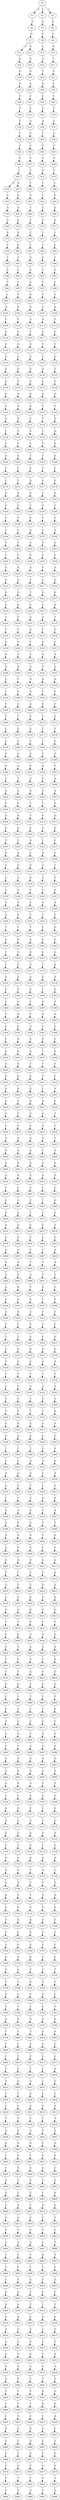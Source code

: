 strict digraph  {
	S0 -> S1 [ label = A ];
	S0 -> S2 [ label = T ];
	S0 -> S3 [ label = C ];
	S1 -> S4 [ label = T ];
	S2 -> S5 [ label = G ];
	S3 -> S6 [ label = G ];
	S4 -> S7 [ label = G ];
	S5 -> S8 [ label = G ];
	S6 -> S9 [ label = C ];
	S7 -> S10 [ label = C ];
	S7 -> S11 [ label = A ];
	S8 -> S12 [ label = C ];
	S9 -> S13 [ label = G ];
	S10 -> S14 [ label = A ];
	S11 -> S15 [ label = G ];
	S12 -> S16 [ label = A ];
	S13 -> S17 [ label = C ];
	S14 -> S18 [ label = G ];
	S15 -> S19 [ label = G ];
	S16 -> S20 [ label = T ];
	S17 -> S21 [ label = G ];
	S18 -> S22 [ label = A ];
	S19 -> S23 [ label = A ];
	S20 -> S24 [ label = A ];
	S21 -> S25 [ label = C ];
	S22 -> S26 [ label = T ];
	S23 -> S27 [ label = T ];
	S24 -> S28 [ label = C ];
	S25 -> S29 [ label = T ];
	S26 -> S30 [ label = T ];
	S27 -> S31 [ label = C ];
	S28 -> S32 [ label = G ];
	S29 -> S33 [ label = T ];
	S30 -> S34 [ label = T ];
	S31 -> S35 [ label = A ];
	S32 -> S36 [ label = A ];
	S33 -> S37 [ label = C ];
	S34 -> S38 [ label = T ];
	S35 -> S39 [ label = C ];
	S36 -> S40 [ label = T ];
	S37 -> S41 [ label = C ];
	S38 -> S42 [ label = C ];
	S39 -> S43 [ label = C ];
	S40 -> S44 [ label = T ];
	S41 -> S45 [ label = T ];
	S42 -> S46 [ label = G ];
	S43 -> S47 [ label = A ];
	S44 -> S48 [ label = G ];
	S45 -> S49 [ label = T ];
	S46 -> S50 [ label = T ];
	S47 -> S51 [ label = T ];
	S48 -> S52 [ label = A ];
	S49 -> S53 [ label = T ];
	S50 -> S54 [ label = G ];
	S50 -> S55 [ label = A ];
	S51 -> S56 [ label = T ];
	S52 -> S57 [ label = C ];
	S53 -> S58 [ label = C ];
	S54 -> S59 [ label = A ];
	S55 -> S60 [ label = A ];
	S56 -> S61 [ label = G ];
	S57 -> S62 [ label = C ];
	S58 -> S63 [ label = C ];
	S59 -> S64 [ label = A ];
	S60 -> S65 [ label = A ];
	S61 -> S66 [ label = T ];
	S62 -> S67 [ label = G ];
	S63 -> S68 [ label = G ];
	S64 -> S69 [ label = A ];
	S65 -> S70 [ label = A ];
	S66 -> S71 [ label = T ];
	S67 -> S72 [ label = A ];
	S68 -> S73 [ label = A ];
	S69 -> S74 [ label = A ];
	S70 -> S75 [ label = A ];
	S71 -> S76 [ label = C ];
	S72 -> S77 [ label = T ];
	S73 -> S78 [ label = T ];
	S74 -> S79 [ label = C ];
	S75 -> S80 [ label = C ];
	S76 -> S81 [ label = T ];
	S77 -> S82 [ label = T ];
	S78 -> S83 [ label = C ];
	S79 -> S84 [ label = C ];
	S80 -> S85 [ label = C ];
	S81 -> S86 [ label = G ];
	S82 -> S87 [ label = G ];
	S83 -> S88 [ label = C ];
	S84 -> S89 [ label = C ];
	S85 -> S90 [ label = C ];
	S86 -> S91 [ label = G ];
	S87 -> S92 [ label = T ];
	S88 -> S93 [ label = G ];
	S89 -> S94 [ label = T ];
	S90 -> S95 [ label = T ];
	S91 -> S96 [ label = A ];
	S92 -> S97 [ label = T ];
	S93 -> S98 [ label = C ];
	S94 -> S99 [ label = C ];
	S95 -> S100 [ label = T ];
	S96 -> S101 [ label = G ];
	S97 -> S102 [ label = T ];
	S98 -> S103 [ label = C ];
	S99 -> S104 [ label = A ];
	S100 -> S105 [ label = A ];
	S101 -> S106 [ label = G ];
	S102 -> S107 [ label = C ];
	S103 -> S108 [ label = A ];
	S104 -> S109 [ label = C ];
	S105 -> S110 [ label = C ];
	S106 -> S111 [ label = A ];
	S107 -> S112 [ label = A ];
	S108 -> S113 [ label = T ];
	S109 -> S114 [ label = G ];
	S110 -> S115 [ label = G ];
	S111 -> S116 [ label = T ];
	S112 -> S117 [ label = G ];
	S113 -> S118 [ label = C ];
	S114 -> S119 [ label = G ];
	S115 -> S120 [ label = G ];
	S116 -> S121 [ label = G ];
	S117 -> S122 [ label = T ];
	S118 -> S123 [ label = T ];
	S119 -> S124 [ label = G ];
	S120 -> S125 [ label = G ];
	S121 -> S126 [ label = C ];
	S122 -> S127 [ label = T ];
	S123 -> S128 [ label = G ];
	S124 -> S129 [ label = G ];
	S125 -> S130 [ label = G ];
	S126 -> S131 [ label = G ];
	S127 -> S132 [ label = G ];
	S128 -> S133 [ label = T ];
	S129 -> S134 [ label = A ];
	S130 -> S135 [ label = A ];
	S131 -> S136 [ label = A ];
	S132 -> S137 [ label = A ];
	S133 -> S138 [ label = G ];
	S134 -> S139 [ label = A ];
	S135 -> S140 [ label = A ];
	S136 -> S141 [ label = G ];
	S137 -> S142 [ label = A ];
	S138 -> S143 [ label = G ];
	S139 -> S144 [ label = G ];
	S140 -> S145 [ label = G ];
	S141 -> S146 [ label = A ];
	S142 -> S147 [ label = T ];
	S143 -> S148 [ label = T ];
	S144 -> S149 [ label = A ];
	S145 -> S150 [ label = A ];
	S146 -> S151 [ label = C ];
	S147 -> S152 [ label = T ];
	S148 -> S153 [ label = G ];
	S149 -> S154 [ label = C ];
	S150 -> S155 [ label = C ];
	S151 -> S156 [ label = A ];
	S152 -> S157 [ label = C ];
	S153 -> S158 [ label = G ];
	S154 -> S159 [ label = C ];
	S155 -> S160 [ label = C ];
	S156 -> S161 [ label = C ];
	S157 -> S162 [ label = G ];
	S158 -> S163 [ label = A ];
	S159 -> S164 [ label = A ];
	S160 -> S165 [ label = A ];
	S161 -> S166 [ label = T ];
	S162 -> S167 [ label = T ];
	S163 -> S168 [ label = A ];
	S164 -> S169 [ label = T ];
	S165 -> S170 [ label = T ];
	S166 -> S171 [ label = C ];
	S167 -> S172 [ label = C ];
	S168 -> S173 [ label = C ];
	S169 -> S174 [ label = C ];
	S170 -> S175 [ label = T ];
	S171 -> S176 [ label = A ];
	S172 -> S177 [ label = A ];
	S173 -> S178 [ label = C ];
	S174 -> S179 [ label = A ];
	S175 -> S180 [ label = A ];
	S176 -> S181 [ label = A ];
	S177 -> S182 [ label = C ];
	S178 -> S183 [ label = A ];
	S179 -> S184 [ label = C ];
	S180 -> S185 [ label = C ];
	S181 -> S186 [ label = T ];
	S182 -> S187 [ label = A ];
	S183 -> S188 [ label = C ];
	S184 -> S189 [ label = T ];
	S185 -> S190 [ label = T ];
	S186 -> S191 [ label = G ];
	S187 -> S192 [ label = C ];
	S188 -> S193 [ label = C ];
	S189 -> S194 [ label = C ];
	S190 -> S195 [ label = C ];
	S191 -> S196 [ label = G ];
	S192 -> S197 [ label = G ];
	S193 -> S198 [ label = A ];
	S194 -> S199 [ label = T ];
	S195 -> S200 [ label = T ];
	S196 -> S201 [ label = A ];
	S197 -> S202 [ label = T ];
	S198 -> S203 [ label = C ];
	S199 -> S204 [ label = C ];
	S200 -> S205 [ label = C ];
	S201 -> S206 [ label = C ];
	S202 -> S207 [ label = G ];
	S203 -> S208 [ label = C ];
	S204 -> S209 [ label = G ];
	S205 -> S210 [ label = G ];
	S206 -> S211 [ label = G ];
	S207 -> S212 [ label = G ];
	S208 -> S213 [ label = A ];
	S209 -> S214 [ label = A ];
	S210 -> S215 [ label = A ];
	S211 -> S216 [ label = T ];
	S212 -> S217 [ label = A ];
	S213 -> S218 [ label = A ];
	S214 -> S219 [ label = G ];
	S215 -> S220 [ label = G ];
	S216 -> S221 [ label = T ];
	S217 -> S222 [ label = G ];
	S218 -> S223 [ label = G ];
	S219 -> S224 [ label = G ];
	S220 -> S225 [ label = G ];
	S221 -> S226 [ label = C ];
	S222 -> S227 [ label = G ];
	S223 -> S228 [ label = A ];
	S224 -> S229 [ label = T ];
	S225 -> S230 [ label = T ];
	S226 -> S231 [ label = A ];
	S227 -> S232 [ label = A ];
	S228 -> S233 [ label = T ];
	S229 -> S234 [ label = T ];
	S230 -> S235 [ label = T ];
	S231 -> S236 [ label = A ];
	S232 -> S237 [ label = T ];
	S233 -> S238 [ label = G ];
	S234 -> S239 [ label = G ];
	S235 -> S240 [ label = G ];
	S236 -> S241 [ label = C ];
	S237 -> S242 [ label = A ];
	S238 -> S243 [ label = C ];
	S239 -> S244 [ label = A ];
	S240 -> S245 [ label = A ];
	S241 -> S246 [ label = C ];
	S242 -> S247 [ label = A ];
	S243 -> S248 [ label = A ];
	S244 -> S249 [ label = A ];
	S245 -> S250 [ label = A ];
	S246 -> S251 [ label = G ];
	S247 -> S252 [ label = G ];
	S248 -> S253 [ label = G ];
	S249 -> S254 [ label = C ];
	S250 -> S255 [ label = C ];
	S251 -> S256 [ label = G ];
	S252 -> S257 [ label = A ];
	S253 -> S258 [ label = A ];
	S254 -> S259 [ label = C ];
	S255 -> S260 [ label = C ];
	S256 -> S261 [ label = A ];
	S257 -> S262 [ label = T ];
	S258 -> S263 [ label = T ];
	S259 -> S264 [ label = C ];
	S260 -> S265 [ label = C ];
	S261 -> S266 [ label = A ];
	S262 -> S267 [ label = A ];
	S263 -> S268 [ label = T ];
	S264 -> S269 [ label = T ];
	S265 -> S270 [ label = T ];
	S266 -> S271 [ label = G ];
	S267 -> S272 [ label = C ];
	S268 -> S273 [ label = T ];
	S269 -> S274 [ label = C ];
	S270 -> S275 [ label = C ];
	S271 -> S276 [ label = A ];
	S272 -> S277 [ label = T ];
	S273 -> S278 [ label = T ];
	S274 -> S279 [ label = G ];
	S275 -> S280 [ label = G ];
	S276 -> S281 [ label = T ];
	S277 -> S282 [ label = C ];
	S278 -> S283 [ label = C ];
	S279 -> S284 [ label = G ];
	S280 -> S285 [ label = G ];
	S281 -> S286 [ label = A ];
	S282 -> S287 [ label = C ];
	S283 -> S288 [ label = G ];
	S284 -> S289 [ label = A ];
	S285 -> S290 [ label = A ];
	S286 -> S291 [ label = A ];
	S287 -> S292 [ label = A ];
	S288 -> S293 [ label = T ];
	S289 -> S294 [ label = T ];
	S290 -> S295 [ label = T ];
	S291 -> S296 [ label = A ];
	S292 -> S297 [ label = G ];
	S293 -> S298 [ label = A ];
	S294 -> S299 [ label = A ];
	S295 -> S300 [ label = A ];
	S296 -> S301 [ label = G ];
	S297 -> S302 [ label = C ];
	S298 -> S303 [ label = A ];
	S299 -> S304 [ label = C ];
	S300 -> S305 [ label = C ];
	S301 -> S306 [ label = T ];
	S302 -> S307 [ label = T ];
	S303 -> S308 [ label = A ];
	S304 -> S309 [ label = G ];
	S305 -> S310 [ label = A ];
	S306 -> S311 [ label = T ];
	S307 -> S312 [ label = A ];
	S308 -> S313 [ label = A ];
	S309 -> S314 [ label = A ];
	S310 -> S315 [ label = A ];
	S311 -> S316 [ label = C ];
	S312 -> S317 [ label = A ];
	S313 -> S318 [ label = A ];
	S314 -> S319 [ label = T ];
	S315 -> S320 [ label = T ];
	S316 -> S321 [ label = G ];
	S317 -> S322 [ label = C ];
	S318 -> S323 [ label = C ];
	S319 -> S324 [ label = A ];
	S320 -> S325 [ label = A ];
	S321 -> S326 [ label = T ];
	S322 -> S327 [ label = A ];
	S323 -> S328 [ label = T ];
	S324 -> S329 [ label = G ];
	S325 -> S330 [ label = G ];
	S326 -> S331 [ label = G ];
	S327 -> S332 [ label = T ];
	S328 -> S333 [ label = C ];
	S329 -> S334 [ label = A ];
	S330 -> S335 [ label = A ];
	S331 -> S336 [ label = A ];
	S332 -> S337 [ label = A ];
	S333 -> S338 [ label = T ];
	S334 -> S339 [ label = A ];
	S335 -> S340 [ label = A ];
	S336 -> S341 [ label = T ];
	S337 -> S342 [ label = C ];
	S338 -> S343 [ label = G ];
	S339 -> S344 [ label = A ];
	S340 -> S345 [ label = A ];
	S341 -> S346 [ label = C ];
	S342 -> S347 [ label = G ];
	S343 -> S348 [ label = A ];
	S344 -> S349 [ label = A ];
	S345 -> S350 [ label = A ];
	S346 -> S351 [ label = T ];
	S347 -> S352 [ label = C ];
	S348 -> S353 [ label = C ];
	S349 -> S354 [ label = T ];
	S350 -> S355 [ label = T ];
	S351 -> S356 [ label = T ];
	S352 -> S357 [ label = C ];
	S353 -> S358 [ label = G ];
	S354 -> S359 [ label = G ];
	S355 -> S360 [ label = G ];
	S356 -> S361 [ label = A ];
	S357 -> S362 [ label = G ];
	S358 -> S363 [ label = G ];
	S359 -> S364 [ label = T ];
	S360 -> S365 [ label = T ];
	S361 -> S366 [ label = A ];
	S362 -> S367 [ label = G ];
	S363 -> S368 [ label = G ];
	S364 -> S369 [ label = C ];
	S365 -> S370 [ label = G ];
	S366 -> S371 [ label = G ];
	S367 -> S372 [ label = T ];
	S368 -> S373 [ label = A ];
	S369 -> S374 [ label = A ];
	S370 -> S375 [ label = A ];
	S371 -> S376 [ label = G ];
	S372 -> S377 [ label = G ];
	S373 -> S378 [ label = A ];
	S374 -> S379 [ label = A ];
	S375 -> S380 [ label = A ];
	S376 -> S381 [ label = A ];
	S377 -> S382 [ label = C ];
	S378 -> S383 [ label = A ];
	S379 -> S384 [ label = G ];
	S380 -> S385 [ label = G ];
	S381 -> S386 [ label = T ];
	S382 -> S387 [ label = A ];
	S383 -> S388 [ label = G ];
	S384 -> S389 [ label = G ];
	S385 -> S390 [ label = G ];
	S386 -> S391 [ label = C ];
	S387 -> S392 [ label = A ];
	S388 -> S393 [ label = A ];
	S389 -> S394 [ label = C ];
	S390 -> S395 [ label = C ];
	S391 -> S396 [ label = A ];
	S392 -> S397 [ label = C ];
	S393 -> S398 [ label = C ];
	S394 -> S399 [ label = C ];
	S395 -> S400 [ label = A ];
	S396 -> S401 [ label = G ];
	S397 -> S402 [ label = G ];
	S398 -> S403 [ label = C ];
	S399 -> S404 [ label = A ];
	S400 -> S405 [ label = A ];
	S401 -> S406 [ label = A ];
	S402 -> S407 [ label = C ];
	S403 -> S408 [ label = A ];
	S404 -> S409 [ label = A ];
	S405 -> S410 [ label = A ];
	S406 -> S411 [ label = T ];
	S407 -> S412 [ label = T ];
	S408 -> S413 [ label = T ];
	S409 -> S414 [ label = G ];
	S410 -> S415 [ label = G ];
	S411 -> S416 [ label = A ];
	S412 -> S417 [ label = T ];
	S413 -> S418 [ label = C ];
	S414 -> S419 [ label = A ];
	S415 -> S420 [ label = A ];
	S416 -> S421 [ label = G ];
	S417 -> S422 [ label = C ];
	S418 -> S423 [ label = A ];
	S419 -> S424 [ label = T ];
	S420 -> S425 [ label = T ];
	S421 -> S426 [ label = A ];
	S422 -> S427 [ label = A ];
	S423 -> S428 [ label = C ];
	S424 -> S429 [ label = C ];
	S425 -> S430 [ label = T ];
	S426 -> S431 [ label = G ];
	S427 -> S432 [ label = A ];
	S428 -> S433 [ label = T ];
	S429 -> S434 [ label = C ];
	S430 -> S435 [ label = C ];
	S431 -> S436 [ label = A ];
	S432 -> S437 [ label = G ];
	S433 -> S438 [ label = C ];
	S434 -> S439 [ label = A ];
	S435 -> S440 [ label = A ];
	S436 -> S441 [ label = A ];
	S437 -> S442 [ label = A ];
	S438 -> S443 [ label = T ];
	S439 -> S444 [ label = G ];
	S440 -> S445 [ label = G ];
	S441 -> S446 [ label = A ];
	S442 -> S447 [ label = T ];
	S443 -> S448 [ label = T ];
	S444 -> S449 [ label = G ];
	S445 -> S450 [ label = G ];
	S446 -> S451 [ label = A ];
	S447 -> S452 [ label = G ];
	S448 -> S453 [ label = G ];
	S449 -> S454 [ label = A ];
	S450 -> S455 [ label = A ];
	S451 -> S456 [ label = A ];
	S452 -> S457 [ label = A ];
	S453 -> S458 [ label = A ];
	S454 -> S459 [ label = T ];
	S455 -> S460 [ label = C ];
	S456 -> S461 [ label = C ];
	S457 -> S462 [ label = C ];
	S458 -> S463 [ label = G ];
	S459 -> S464 [ label = A ];
	S460 -> S465 [ label = A ];
	S461 -> S466 [ label = C ];
	S462 -> S467 [ label = T ];
	S463 -> S468 [ label = G ];
	S464 -> S469 [ label = A ];
	S465 -> S470 [ label = A ];
	S466 -> S471 [ label = T ];
	S467 -> S472 [ label = G ];
	S468 -> S473 [ label = T ];
	S469 -> S474 [ label = G ];
	S470 -> S475 [ label = G ];
	S471 -> S476 [ label = C ];
	S472 -> S477 [ label = G ];
	S473 -> S478 [ label = T ];
	S474 -> S479 [ label = G ];
	S475 -> S480 [ label = G ];
	S476 -> S481 [ label = C ];
	S477 -> S482 [ label = G ];
	S478 -> S483 [ label = G ];
	S479 -> S484 [ label = A ];
	S480 -> S485 [ label = A ];
	S481 -> S486 [ label = T ];
	S482 -> S487 [ label = T ];
	S483 -> S488 [ label = A ];
	S484 -> S489 [ label = A ];
	S485 -> S490 [ label = A ];
	S486 -> S491 [ label = T ];
	S487 -> S492 [ label = T ];
	S488 -> S493 [ label = A ];
	S489 -> S494 [ label = G ];
	S490 -> S495 [ label = G ];
	S491 -> S496 [ label = G ];
	S492 -> S497 [ label = T ];
	S493 -> S498 [ label = C ];
	S494 -> S499 [ label = G ];
	S495 -> S500 [ label = G ];
	S496 -> S501 [ label = T ];
	S497 -> S502 [ label = G ];
	S498 -> S503 [ label = C ];
	S499 -> S504 [ label = A ];
	S500 -> S505 [ label = A ];
	S501 -> S506 [ label = A ];
	S502 -> S507 [ label = T ];
	S503 -> S508 [ label = T ];
	S504 -> S509 [ label = A ];
	S505 -> S510 [ label = A ];
	S506 -> S511 [ label = C ];
	S507 -> S512 [ label = T ];
	S508 -> S513 [ label = T ];
	S509 -> S514 [ label = T ];
	S510 -> S515 [ label = T ];
	S511 -> S516 [ label = A ];
	S512 -> S517 [ label = C ];
	S513 -> S518 [ label = C ];
	S514 -> S519 [ label = T ];
	S515 -> S520 [ label = T ];
	S516 -> S521 [ label = A ];
	S517 -> S522 [ label = G ];
	S518 -> S523 [ label = G ];
	S519 -> S524 [ label = C ];
	S520 -> S525 [ label = C ];
	S521 -> S526 [ label = A ];
	S522 -> S527 [ label = G ];
	S523 -> S528 [ label = G ];
	S524 -> S529 [ label = C ];
	S525 -> S530 [ label = C ];
	S526 -> S531 [ label = C ];
	S527 -> S532 [ label = A ];
	S528 -> S533 [ label = A ];
	S529 -> S534 [ label = T ];
	S530 -> S535 [ label = T ];
	S531 -> S536 [ label = T ];
	S532 -> S537 [ label = T ];
	S533 -> S538 [ label = T ];
	S534 -> S539 [ label = C ];
	S535 -> S540 [ label = C ];
	S536 -> S541 [ label = A ];
	S537 -> S542 [ label = A ];
	S538 -> S543 [ label = A ];
	S539 -> S544 [ label = C ];
	S540 -> S545 [ label = C ];
	S541 -> S546 [ label = T ];
	S542 -> S547 [ label = T ];
	S543 -> S548 [ label = C ];
	S544 -> S549 [ label = T ];
	S545 -> S550 [ label = T ];
	S546 -> S551 [ label = T ];
	S547 -> S552 [ label = T ];
	S548 -> S553 [ label = A ];
	S549 -> S554 [ label = G ];
	S550 -> S555 [ label = G ];
	S551 -> S556 [ label = G ];
	S552 -> S557 [ label = G ];
	S553 -> S558 [ label = A ];
	S554 -> S559 [ label = A ];
	S555 -> S560 [ label = A ];
	S556 -> S561 [ label = A ];
	S557 -> S562 [ label = G ];
	S558 -> S563 [ label = T ];
	S559 -> S564 [ label = T ];
	S560 -> S565 [ label = T ];
	S561 -> S566 [ label = T ];
	S562 -> S567 [ label = G ];
	S563 -> S568 [ label = A ];
	S564 -> S569 [ label = C ];
	S565 -> S570 [ label = C ];
	S566 -> S571 [ label = G ];
	S567 -> S572 [ label = A ];
	S568 -> S573 [ label = G ];
	S569 -> S574 [ label = A ];
	S570 -> S575 [ label = A ];
	S571 -> S576 [ label = A ];
	S572 -> S577 [ label = T ];
	S573 -> S578 [ label = A ];
	S574 -> S579 [ label = G ];
	S575 -> S580 [ label = G ];
	S576 -> S581 [ label = T ];
	S577 -> S582 [ label = C ];
	S578 -> S583 [ label = A ];
	S579 -> S584 [ label = C ];
	S580 -> S585 [ label = C ];
	S581 -> S586 [ label = A ];
	S582 -> S587 [ label = A ];
	S583 -> S588 [ label = A ];
	S584 -> S589 [ label = A ];
	S585 -> S590 [ label = A ];
	S586 -> S591 [ label = A ];
	S587 -> S592 [ label = C ];
	S588 -> S593 [ label = A ];
	S589 -> S594 [ label = A ];
	S590 -> S595 [ label = G ];
	S591 -> S596 [ label = G ];
	S592 -> S597 [ label = T ];
	S593 -> S598 [ label = T ];
	S594 -> S599 [ label = A ];
	S595 -> S600 [ label = A ];
	S596 -> S601 [ label = A ];
	S597 -> S602 [ label = T ];
	S598 -> S603 [ label = G ];
	S599 -> S604 [ label = G ];
	S600 -> S605 [ label = G ];
	S601 -> S606 [ label = G ];
	S602 -> S607 [ label = C ];
	S603 -> S608 [ label = T ];
	S604 -> S609 [ label = A ];
	S605 -> S610 [ label = A ];
	S606 -> S611 [ label = G ];
	S607 -> S612 [ label = A ];
	S608 -> S613 [ label = G ];
	S609 -> S614 [ label = C ];
	S610 -> S615 [ label = C ];
	S611 -> S616 [ label = A ];
	S612 -> S617 [ label = G ];
	S613 -> S618 [ label = A ];
	S614 -> S619 [ label = T ];
	S615 -> S620 [ label = T ];
	S616 -> S621 [ label = T ];
	S617 -> S622 [ label = G ];
	S618 -> S623 [ label = A ];
	S619 -> S624 [ label = G ];
	S620 -> S625 [ label = G ];
	S621 -> S626 [ label = G ];
	S622 -> S627 [ label = A ];
	S623 -> S628 [ label = A ];
	S624 -> S629 [ label = A ];
	S625 -> S630 [ label = A ];
	S626 -> S631 [ label = G ];
	S627 -> S632 [ label = G ];
	S628 -> S633 [ label = G ];
	S629 -> S634 [ label = T ];
	S630 -> S635 [ label = T ];
	S631 -> S636 [ label = G ];
	S632 -> S637 [ label = C ];
	S633 -> S638 [ label = C ];
	S634 -> S639 [ label = C ];
	S635 -> S640 [ label = C ];
	S636 -> S641 [ label = G ];
	S637 -> S642 [ label = G ];
	S638 -> S643 [ label = C ];
	S639 -> S644 [ label = T ];
	S640 -> S645 [ label = T ];
	S641 -> S646 [ label = A ];
	S642 -> S647 [ label = A ];
	S643 -> S648 [ label = A ];
	S644 -> S649 [ label = T ];
	S645 -> S650 [ label = T ];
	S646 -> S651 [ label = A ];
	S647 -> S652 [ label = C ];
	S648 -> S653 [ label = A ];
	S649 -> S654 [ label = T ];
	S650 -> S655 [ label = T ];
	S651 -> S656 [ label = G ];
	S652 -> S657 [ label = G ];
	S653 -> S658 [ label = G ];
	S654 -> S659 [ label = G ];
	S655 -> S660 [ label = G ];
	S656 -> S661 [ label = T ];
	S657 -> S662 [ label = G ];
	S658 -> S663 [ label = A ];
	S659 -> S664 [ label = C ];
	S660 -> S665 [ label = C ];
	S661 -> S666 [ label = T ];
	S662 -> S667 [ label = T ];
	S663 -> S668 [ label = T ];
	S664 -> S669 [ label = T ];
	S665 -> S670 [ label = T ];
	S666 -> S671 [ label = T ];
	S667 -> S672 [ label = T ];
	S668 -> S673 [ label = C ];
	S669 -> S674 [ label = G ];
	S670 -> S675 [ label = G ];
	S671 -> S676 [ label = C ];
	S672 -> S677 [ label = A ];
	S673 -> S678 [ label = C ];
	S674 -> S679 [ label = G ];
	S675 -> S680 [ label = G ];
	S676 -> S681 [ label = T ];
	S677 -> S682 [ label = A ];
	S678 -> S683 [ label = A ];
	S679 -> S684 [ label = C ];
	S680 -> S685 [ label = C ];
	S681 -> S686 [ label = A ];
	S682 -> S687 [ label = A ];
	S683 -> S688 [ label = G ];
	S684 -> S689 [ label = A ];
	S685 -> S690 [ label = A ];
	S686 -> S691 [ label = G ];
	S687 -> S692 [ label = A ];
	S688 -> S693 [ label = G ];
	S689 -> S694 [ label = A ];
	S690 -> S695 [ label = A ];
	S691 -> S696 [ label = A ];
	S692 -> S697 [ label = G ];
	S693 -> S698 [ label = A ];
	S694 -> S699 [ label = G ];
	S695 -> S700 [ label = G ];
	S696 -> S701 [ label = A ];
	S697 -> S702 [ label = T ];
	S698 -> S703 [ label = T ];
	S699 -> S704 [ label = C ];
	S700 -> S705 [ label = C ];
	S701 -> S706 [ label = A ];
	S702 -> S707 [ label = G ];
	S703 -> S708 [ label = A ];
	S704 -> S709 [ label = A ];
	S705 -> S710 [ label = A ];
	S706 -> S711 [ label = T ];
	S707 -> S712 [ label = C ];
	S708 -> S713 [ label = A ];
	S709 -> S714 [ label = A ];
	S710 -> S715 [ label = A ];
	S711 -> S716 [ label = G ];
	S712 -> S717 [ label = T ];
	S713 -> S718 [ label = G ];
	S714 -> S719 [ label = C ];
	S715 -> S720 [ label = C ];
	S716 -> S721 [ label = A ];
	S717 -> S722 [ label = T ];
	S718 -> S723 [ label = G ];
	S719 -> S724 [ label = T ];
	S720 -> S725 [ label = T ];
	S721 -> S726 [ label = A ];
	S722 -> S727 [ label = T ];
	S723 -> S728 [ label = A ];
	S724 -> S729 [ label = G ];
	S725 -> S730 [ label = G ];
	S726 -> S731 [ label = A ];
	S727 -> S732 [ label = G ];
	S728 -> S733 [ label = A ];
	S729 -> S734 [ label = G ];
	S730 -> S735 [ label = G ];
	S731 -> S736 [ label = T ];
	S732 -> S737 [ label = A ];
	S733 -> S738 [ label = G ];
	S734 -> S739 [ label = A ];
	S735 -> S740 [ label = A ];
	S736 -> S741 [ label = T ];
	S737 -> S742 [ label = G ];
	S738 -> S743 [ label = G ];
	S739 -> S744 [ label = A ];
	S740 -> S745 [ label = A ];
	S741 -> S746 [ label = T ];
	S742 -> S747 [ label = G ];
	S743 -> S748 [ label = A ];
	S744 -> S749 [ label = G ];
	S745 -> S750 [ label = G ];
	S746 -> S751 [ label = G ];
	S747 -> S752 [ label = G ];
	S748 -> S753 [ label = A ];
	S749 -> S754 [ label = A ];
	S750 -> S755 [ label = A ];
	S751 -> S756 [ label = G ];
	S752 -> S757 [ label = A ];
	S753 -> S758 [ label = T ];
	S754 -> S759 [ label = C ];
	S755 -> S760 [ label = T ];
	S756 -> S761 [ label = A ];
	S757 -> S762 [ label = A ];
	S758 -> S763 [ label = T ];
	S759 -> S764 [ label = G ];
	S760 -> S765 [ label = G ];
	S761 -> S766 [ label = G ];
	S762 -> S767 [ label = T ];
	S763 -> S768 [ label = C ];
	S764 -> S769 [ label = G ];
	S765 -> S770 [ label = G ];
	S766 -> S771 [ label = G ];
	S767 -> S772 [ label = C ];
	S768 -> S773 [ label = C ];
	S769 -> S774 [ label = A ];
	S770 -> S775 [ label = A ];
	S771 -> S776 [ label = T ];
	S772 -> S777 [ label = C ];
	S773 -> S778 [ label = T ];
	S774 -> S779 [ label = C ];
	S775 -> S780 [ label = C ];
	S776 -> S781 [ label = G ];
	S777 -> S782 [ label = G ];
	S778 -> S783 [ label = C ];
	S779 -> S784 [ label = G ];
	S780 -> S785 [ label = G ];
	S781 -> S786 [ label = C ];
	S782 -> S787 [ label = A ];
	S783 -> S788 [ label = C ];
	S784 -> S789 [ label = C ];
	S785 -> S790 [ label = T ];
	S786 -> S791 [ label = T ];
	S787 -> S792 [ label = C ];
	S788 -> S793 [ label = T ];
	S789 -> S794 [ label = A ];
	S790 -> S795 [ label = A ];
	S791 -> S796 [ label = G ];
	S792 -> S797 [ label = A ];
	S793 -> S798 [ label = G ];
	S794 -> S799 [ label = C ];
	S795 -> S800 [ label = C ];
	S796 -> S801 [ label = C ];
	S797 -> S802 [ label = A ];
	S798 -> S803 [ label = A ];
	S799 -> S804 [ label = T ];
	S800 -> S805 [ label = T ];
	S801 -> S806 [ label = A ];
	S802 -> S807 [ label = A ];
	S803 -> S808 [ label = T ];
	S804 -> S809 [ label = T ];
	S805 -> S810 [ label = T ];
	S806 -> S811 [ label = C ];
	S807 -> S812 [ label = C ];
	S808 -> S813 [ label = C ];
	S809 -> S814 [ label = T ];
	S810 -> S815 [ label = T ];
	S811 -> S816 [ label = T ];
	S812 -> S817 [ label = C ];
	S813 -> S818 [ label = A ];
	S814 -> S819 [ label = G ];
	S815 -> S820 [ label = G ];
	S816 -> S821 [ label = A ];
	S817 -> S822 [ label = T ];
	S818 -> S823 [ label = G ];
	S819 -> S824 [ label = T ];
	S820 -> S825 [ label = T ];
	S821 -> S826 [ label = A ];
	S822 -> S827 [ label = G ];
	S823 -> S828 [ label = C ];
	S824 -> S829 [ label = C ];
	S825 -> S830 [ label = C ];
	S826 -> S831 [ label = A ];
	S827 -> S832 [ label = T ];
	S828 -> S833 [ label = A ];
	S829 -> S834 [ label = T ];
	S830 -> S835 [ label = T ];
	S831 -> S836 [ label = C ];
	S832 -> S837 [ label = C ];
	S833 -> S838 [ label = G ];
	S834 -> S839 [ label = G ];
	S835 -> S840 [ label = G ];
	S836 -> S841 [ label = G ];
	S837 -> S842 [ label = T ];
	S838 -> S843 [ label = A ];
	S839 -> S844 [ label = A ];
	S840 -> S845 [ label = A ];
	S841 -> S846 [ label = A ];
	S842 -> S847 [ label = T ];
	S843 -> S848 [ label = G ];
	S844 -> S849 [ label = C ];
	S845 -> S850 [ label = C ];
	S846 -> S851 [ label = T ];
	S847 -> S852 [ label = A ];
	S848 -> S853 [ label = A ];
	S849 -> S854 [ label = T ];
	S850 -> S855 [ label = T ];
	S851 -> S856 [ label = G ];
	S852 -> S857 [ label = A ];
	S853 -> S858 [ label = C ];
	S854 -> S859 [ label = A ];
	S855 -> S860 [ label = A ];
	S856 -> S861 [ label = A ];
	S857 -> S862 [ label = A ];
	S858 -> S863 [ label = T ];
	S859 -> S864 [ label = C ];
	S860 -> S865 [ label = C ];
	S861 -> S866 [ label = T ];
	S862 -> S867 [ label = C ];
	S863 -> S868 [ label = G ];
	S864 -> S869 [ label = A ];
	S865 -> S870 [ label = A ];
	S866 -> S871 [ label = T ];
	S867 -> S872 [ label = A ];
	S868 -> S873 [ label = A ];
	S869 -> S874 [ label = A ];
	S870 -> S875 [ label = A ];
	S871 -> S876 [ label = G ];
	S872 -> S877 [ label = T ];
	S873 -> S878 [ label = T ];
	S874 -> S879 [ label = C ];
	S875 -> S880 [ label = C ];
	S876 -> S881 [ label = G ];
	S877 -> S882 [ label = T ];
	S878 -> S883 [ label = C ];
	S879 -> S884 [ label = A ];
	S880 -> S885 [ label = A ];
	S881 -> S886 [ label = G ];
	S882 -> S887 [ label = C ];
	S883 -> S888 [ label = T ];
	S884 -> S889 [ label = T ];
	S885 -> S890 [ label = T ];
	S886 -> S891 [ label = T ];
	S887 -> S892 [ label = A ];
	S888 -> S893 [ label = T ];
	S889 -> S894 [ label = T ];
	S890 -> S895 [ label = T ];
	S891 -> S896 [ label = T ];
	S892 -> S897 [ label = T ];
	S893 -> S898 [ label = T ];
	S894 -> S899 [ label = C ];
	S895 -> S900 [ label = C ];
	S896 -> S901 [ label = G ];
	S897 -> S902 [ label = T ];
	S898 -> S903 [ label = G ];
	S899 -> S904 [ label = A ];
	S900 -> S905 [ label = A ];
	S901 -> S906 [ label = T ];
	S902 -> S907 [ label = G ];
	S903 -> S908 [ label = C ];
	S904 -> S909 [ label = A ];
	S905 -> S910 [ label = A ];
	S906 -> S911 [ label = C ];
	S907 -> S912 [ label = T ];
	S908 -> S913 [ label = T ];
	S909 -> S914 [ label = A ];
	S910 -> S915 [ label = A ];
	S911 -> S916 [ label = C ];
	S912 -> S917 [ label = G ];
	S913 -> S918 [ label = G ];
	S914 -> S919 [ label = A ];
	S915 -> S920 [ label = A ];
	S916 -> S921 [ label = A ];
	S917 -> S922 [ label = C ];
	S918 -> S923 [ label = G ];
	S919 -> S924 [ label = G ];
	S920 -> S925 [ label = G ];
	S921 -> S926 [ label = G ];
	S922 -> S927 [ label = G ];
	S923 -> S928 [ label = C ];
	S924 -> S929 [ label = G ];
	S925 -> S930 [ label = G ];
	S926 -> S931 [ label = G ];
	S927 -> S932 [ label = C ];
	S928 -> S933 [ label = A ];
	S929 -> S934 [ label = A ];
	S930 -> S935 [ label = A ];
	S931 -> S936 [ label = A ];
	S932 -> S937 [ label = A ];
	S933 -> S938 [ label = A ];
	S934 -> S939 [ label = G ];
	S935 -> S940 [ label = G ];
	S936 -> S941 [ label = C ];
	S937 -> S942 [ label = T ];
	S938 -> S943 [ label = G ];
	S939 -> S944 [ label = T ];
	S940 -> S945 [ label = T ];
	S941 -> S946 [ label = C ];
	S942 -> S947 [ label = A ];
	S943 -> S948 [ label = C ];
	S944 -> S949 [ label = C ];
	S945 -> S950 [ label = C ];
	S946 -> S951 [ label = T ];
	S947 -> S952 [ label = A ];
	S948 -> S953 [ label = A ];
	S949 -> S954 [ label = C ];
	S950 -> S955 [ label = C ];
	S951 -> S956 [ label = C ];
	S952 -> S957 [ label = C ];
	S953 -> S958 [ label = A ];
	S954 -> S959 [ label = A ];
	S955 -> S960 [ label = A ];
	S956 -> S961 [ label = G ];
	S957 -> S962 [ label = G ];
	S958 -> S963 [ label = C ];
	S959 -> S964 [ label = C ];
	S960 -> S965 [ label = C ];
	S961 -> S966 [ label = G ];
	S962 -> S967 [ label = G ];
	S963 -> S968 [ label = T ];
	S964 -> S969 [ label = G ];
	S965 -> S970 [ label = T ];
	S966 -> S971 [ label = A ];
	S967 -> S972 [ label = T ];
	S968 -> S973 [ label = G ];
	S969 -> S974 [ label = C ];
	S970 -> S975 [ label = C ];
	S971 -> S976 [ label = T ];
	S972 -> S977 [ label = G ];
	S973 -> S978 [ label = G ];
	S974 -> S979 [ label = T ];
	S975 -> S980 [ label = T ];
	S976 -> S981 [ label = T ];
	S977 -> S982 [ label = A ];
	S978 -> S983 [ label = A ];
	S979 -> S984 [ label = T ];
	S980 -> S985 [ label = T ];
	S981 -> S986 [ label = A ];
	S982 -> S987 [ label = T ];
	S983 -> S988 [ label = A ];
}
